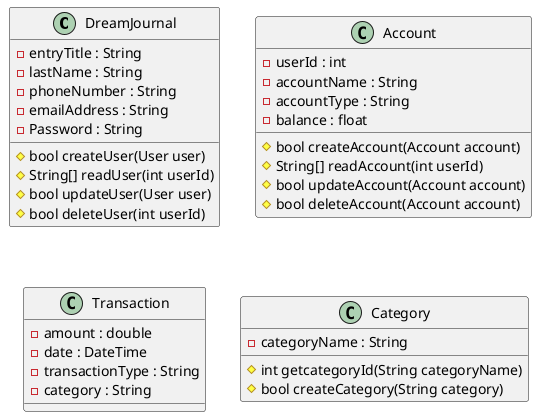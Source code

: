 

@startuml Memor Class Diagram

'groups two or more similar arrows together
skinparam groupInheritance 2

'Classes
class DreamJournal 
{
-entryTitle : String
-lastName : String
-phoneNumber : String
-emailAddress : String
-Password : String

#bool createUser(User user)
#String[] readUser(int userId)
#bool updateUser(User user)
#bool deleteUser(int userId)
}


class Account 
{
-userId : int
-accountName : String
-accountType : String
-balance : float 

#bool createAccount(Account account)
#String[] readAccount(int userId)
#bool updateAccount(Account account)
#bool deleteAccount(Account account)  
}


class Transaction 
{
-amount : double
-date : DateTime
-transactionType : String
-category : String
}

class Category
{
-categoryName : String

#int getcategoryId(String categoryName)
#bool createCategory(String category)
}



'Class Relationships (Composition, Aggregation, and Extension/Inheritance [superclass notation])



@enduml